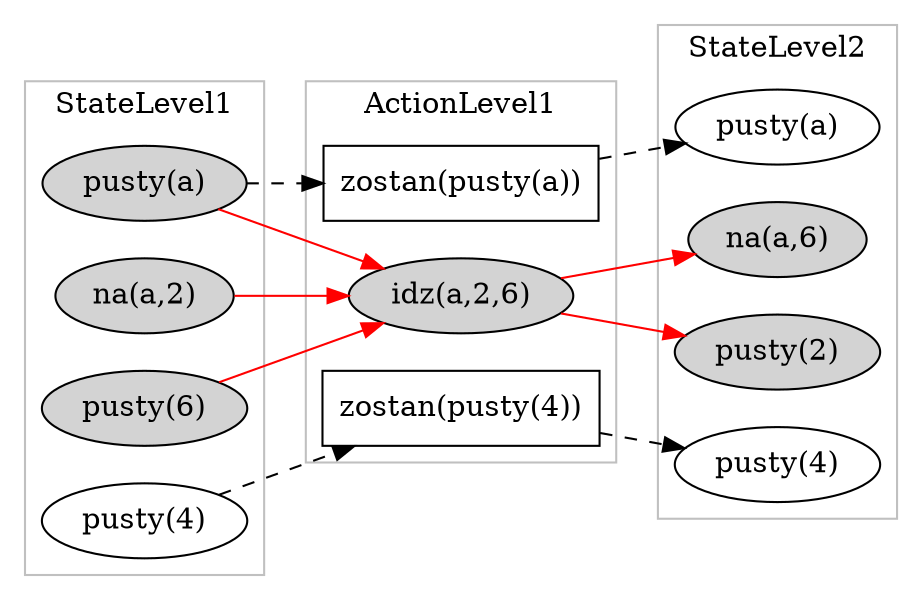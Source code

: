 digraph G {
	subgraph cluster_StateLevel1 {
		color=gray
		label=StateLevel1
		"pusty(a)1" [label="pusty(a)" colorfill=red shape=oval style=filled]
		"na(a,2)1" [label="na(a,2)" colorfill=red shape=oval style=filled]
		"pusty(4)1" [label="pusty(4)" shape=oval]
		"pusty(6)1" [label="pusty(6)" colorfill=red shape=oval style=filled]
	}
	subgraph cluster_ActionLevel1 {
		color=gray
		label=ActionLevel1
		"zostan(pusty(4))1" [label="zostan(pusty(4))" shape=box]
		"zostan(pusty(a))1" [label="zostan(pusty(a))" shape=box]
		"idz(a,2,6)1" [label="idz(a,2,6)" colorfill=red shape=oval style=filled]
		"zostan(pusty(a))1" [label="zostan(pusty(a))" shape=box]
	}
	"pusty(4)1" -> "zostan(pusty(4))1" [style=dashed]
	"zostan(pusty(4))1" -> "pusty(4)2" [style=dashed]
	"pusty(a)1" -> "zostan(pusty(a))1" [style=dashed]
	"zostan(pusty(a))1" -> "pusty(a)2" [style=dashed]
	"pusty(a)1" -> "idz(a,2,6)1" [color=red]
	"pusty(6)1" -> "idz(a,2,6)1" [color=red]
	"na(a,2)1" -> "idz(a,2,6)1" [color=red]
	"idz(a,2,6)1" -> "na(a,6)2" [color=red]
	"idz(a,2,6)1" -> "pusty(2)2" [color=red]
	subgraph cluster_StateLevel2 {
		color=gray
		label=StateLevel2
		"pusty(4)2" [label="pusty(4)" shape=oval]
		"pusty(a)2" [label="pusty(a)" shape=oval]
		"pusty(2)2" [label="pusty(2)" colorfill=red shape=oval style=filled]
		"na(a,6)2" [label="na(a,6)" colorfill=red shape=oval style=filled]
	}
	rankdir=LR
}
